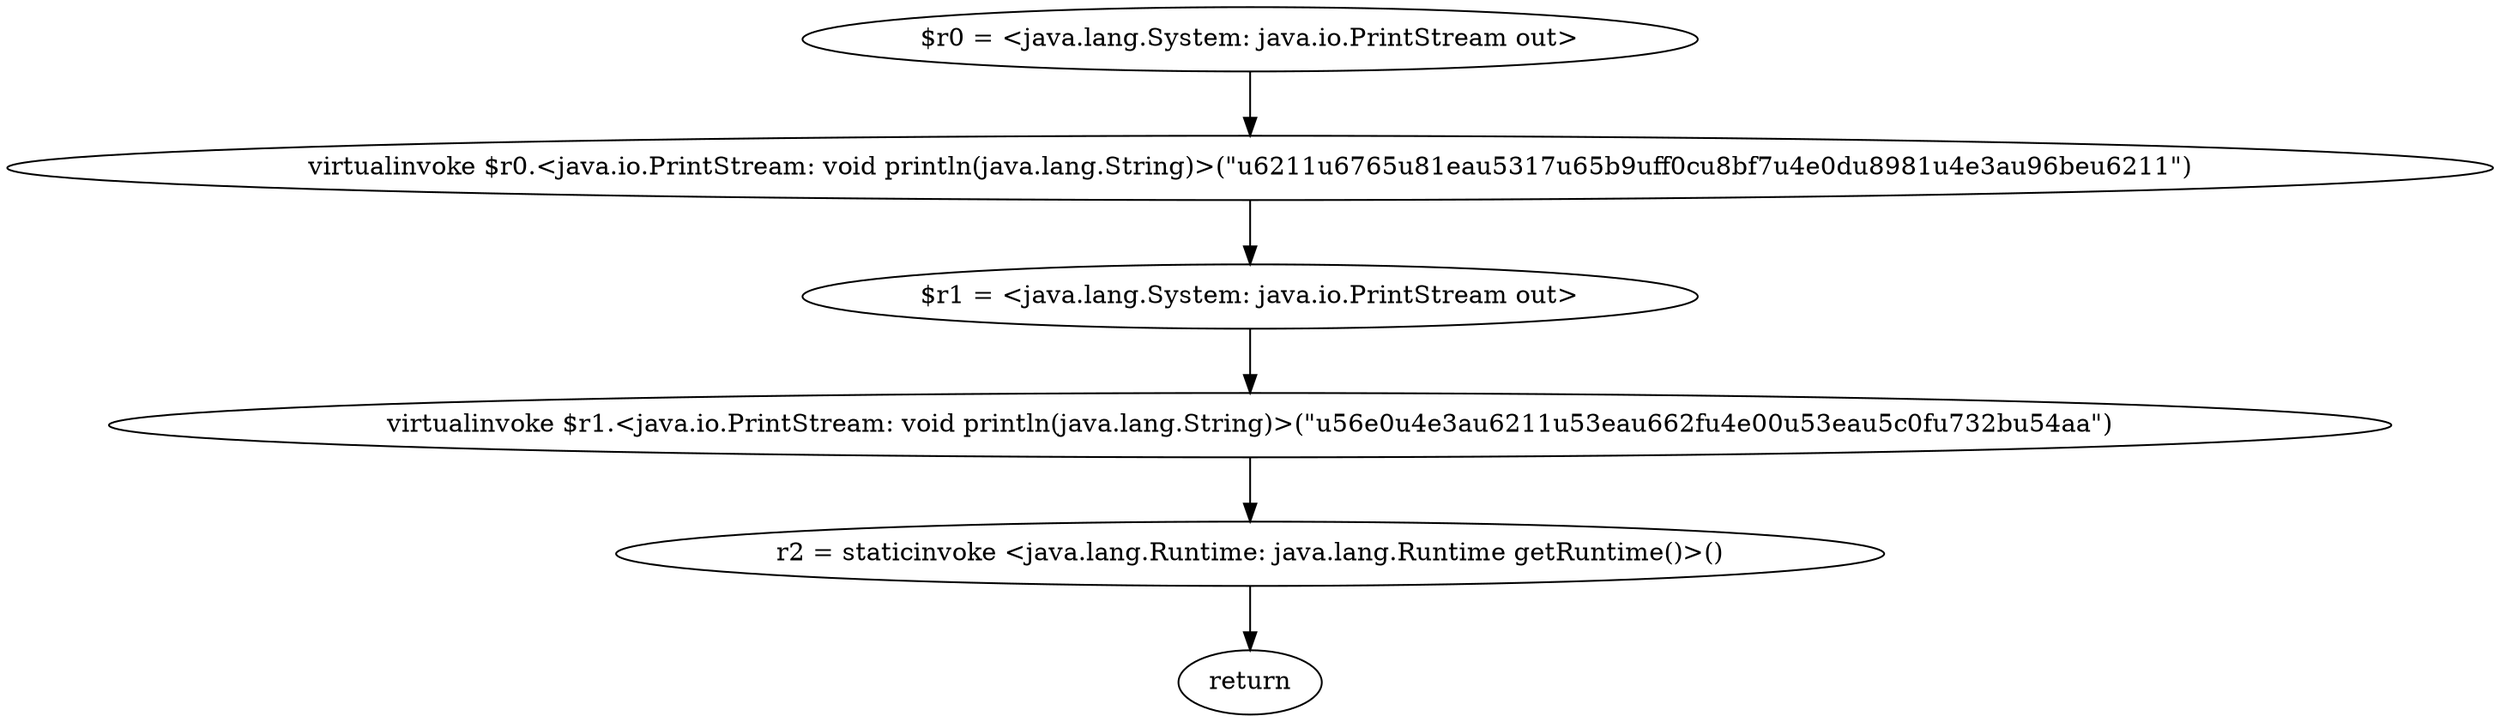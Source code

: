 digraph "unitGraph" {
    "$r0 = <java.lang.System: java.io.PrintStream out>"
    "virtualinvoke $r0.<java.io.PrintStream: void println(java.lang.String)>(\"\u6211\u6765\u81ea\u5317\u65b9\uff0c\u8bf7\u4e0d\u8981\u4e3a\u96be\u6211\")"
    "$r1 = <java.lang.System: java.io.PrintStream out>"
    "virtualinvoke $r1.<java.io.PrintStream: void println(java.lang.String)>(\"\u56e0\u4e3a\u6211\u53ea\u662f\u4e00\u53ea\u5c0f\u732b\u54aa\")"
    "r2 = staticinvoke <java.lang.Runtime: java.lang.Runtime getRuntime()>()"
    "return"
    "$r0 = <java.lang.System: java.io.PrintStream out>"->"virtualinvoke $r0.<java.io.PrintStream: void println(java.lang.String)>(\"\u6211\u6765\u81ea\u5317\u65b9\uff0c\u8bf7\u4e0d\u8981\u4e3a\u96be\u6211\")";
    "virtualinvoke $r0.<java.io.PrintStream: void println(java.lang.String)>(\"\u6211\u6765\u81ea\u5317\u65b9\uff0c\u8bf7\u4e0d\u8981\u4e3a\u96be\u6211\")"->"$r1 = <java.lang.System: java.io.PrintStream out>";
    "$r1 = <java.lang.System: java.io.PrintStream out>"->"virtualinvoke $r1.<java.io.PrintStream: void println(java.lang.String)>(\"\u56e0\u4e3a\u6211\u53ea\u662f\u4e00\u53ea\u5c0f\u732b\u54aa\")";
    "virtualinvoke $r1.<java.io.PrintStream: void println(java.lang.String)>(\"\u56e0\u4e3a\u6211\u53ea\u662f\u4e00\u53ea\u5c0f\u732b\u54aa\")"->"r2 = staticinvoke <java.lang.Runtime: java.lang.Runtime getRuntime()>()";
    "r2 = staticinvoke <java.lang.Runtime: java.lang.Runtime getRuntime()>()"->"return";
}
